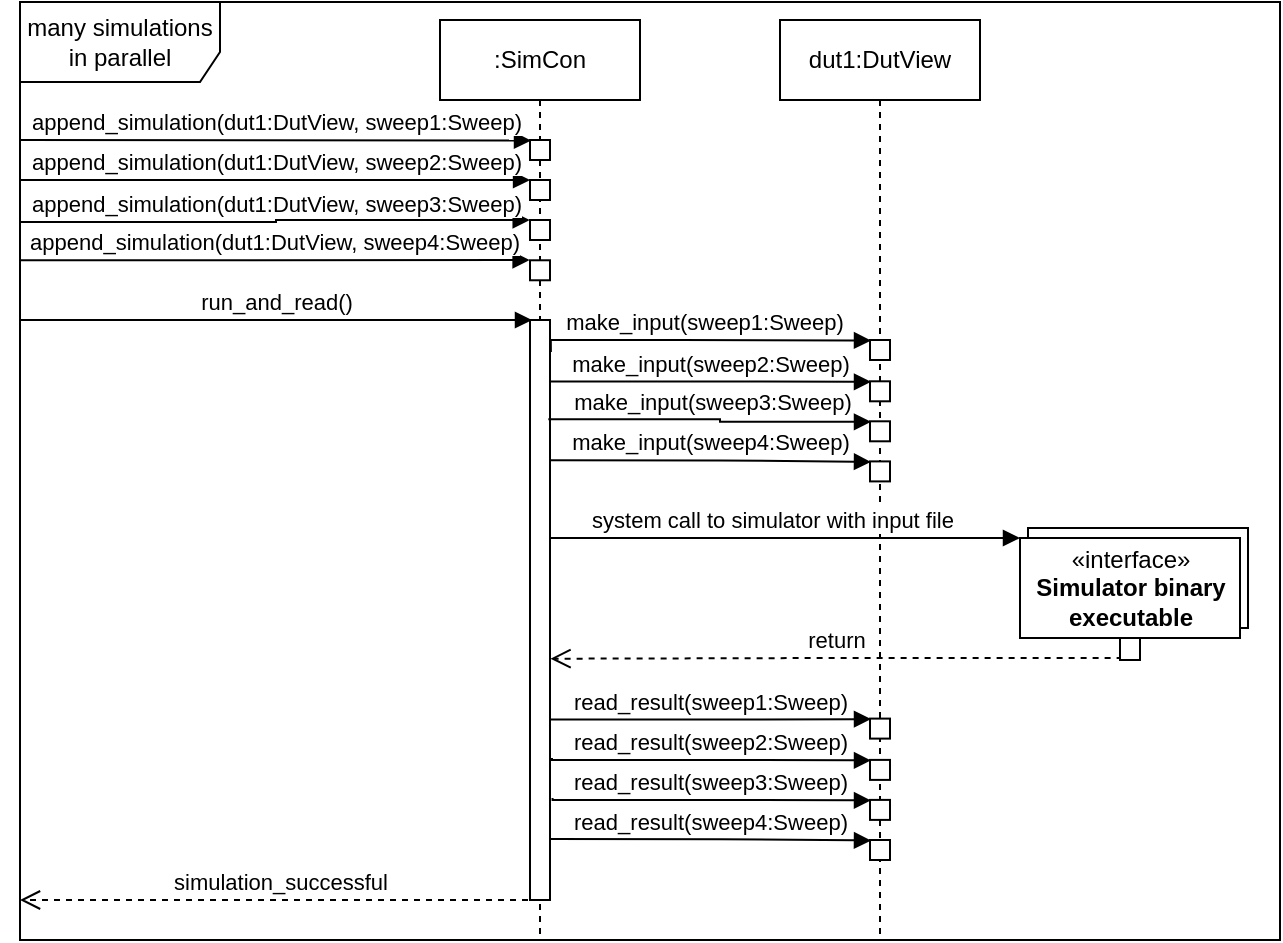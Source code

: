 <mxfile version="15.4.0" type="device"><diagram id="iSnUN6U6EYbu0-SaAqe6" name="Page-1"><mxGraphModel dx="1246" dy="680" grid="1" gridSize="10" guides="1" tooltips="1" connect="1" arrows="1" fold="1" page="1" pageScale="1" pageWidth="850" pageHeight="1100" math="0" shadow="0"><root><mxCell id="0"/><mxCell id="1" parent="0"/><mxCell id="9-Bo1mmOojWO1LiQ-vEj-42" value="many simulations in parallel" style="shape=umlFrame;whiteSpace=wrap;html=1;width=100;height=40;" parent="1" vertex="1"><mxGeometry x="10" y="11" width="630" height="469" as="geometry"/></mxCell><mxCell id="9-Bo1mmOojWO1LiQ-vEj-3" value="run_and_read()" style="html=1;verticalAlign=bottom;endArrow=block;rounded=0;edgeStyle=orthogonalEdgeStyle;" parent="1" edge="1"><mxGeometry width="80" relative="1" as="geometry"><mxPoint x="10" y="170" as="sourcePoint"/><mxPoint x="266" y="170" as="targetPoint"/><Array as="points"><mxPoint x="266" y="170"/></Array></mxGeometry></mxCell><mxCell id="9-Bo1mmOojWO1LiQ-vEj-4" value="append_simulation(dut1:DutView, sweep1:Sweep)" style="html=1;verticalAlign=bottom;endArrow=block;rounded=0;edgeStyle=orthogonalEdgeStyle;entryX=0.05;entryY=0.025;entryDx=0;entryDy=0;entryPerimeter=0;" parent="1" target="9-Bo1mmOojWO1LiQ-vEj-10" edge="1"><mxGeometry width="80" relative="1" as="geometry"><mxPoint x="10" y="80" as="sourcePoint"/><mxPoint x="250" y="110" as="targetPoint"/><Array as="points"><mxPoint x="10" y="80"/></Array></mxGeometry></mxCell><mxCell id="9-Bo1mmOojWO1LiQ-vEj-6" value="append_simulation(dut1:DutView, sweep2:Sweep)" style="html=1;verticalAlign=bottom;endArrow=block;rounded=0;edgeStyle=orthogonalEdgeStyle;entryX=0.003;entryY=0;entryDx=0;entryDy=0;entryPerimeter=0;" parent="1" target="9-Bo1mmOojWO1LiQ-vEj-11" edge="1"><mxGeometry width="80" relative="1" as="geometry"><mxPoint x="10" y="100" as="sourcePoint"/><mxPoint x="170" y="100" as="targetPoint"/><Array as="points"><mxPoint x="190" y="100"/><mxPoint x="190" y="100"/></Array><mxPoint as="offset"/></mxGeometry></mxCell><mxCell id="9-Bo1mmOojWO1LiQ-vEj-7" value="append_simulation(dut1:DutView, sweep3:Sweep)" style="html=1;verticalAlign=bottom;endArrow=block;rounded=0;edgeStyle=orthogonalEdgeStyle;entryX=-0.015;entryY=0.002;entryDx=0;entryDy=0;entryPerimeter=0;" parent="1" target="9-Bo1mmOojWO1LiQ-vEj-12" edge="1"><mxGeometry width="80" relative="1" as="geometry"><mxPoint x="10" y="121" as="sourcePoint"/><mxPoint x="250" y="120" as="targetPoint"/><Array as="points"><mxPoint x="138" y="121"/><mxPoint x="265" y="120"/></Array><mxPoint as="offset"/></mxGeometry></mxCell><mxCell id="9-Bo1mmOojWO1LiQ-vEj-8" value="append_simulation(dut1:DutView, sweep4:Sweep)" style="html=1;verticalAlign=bottom;endArrow=block;rounded=0;edgeStyle=orthogonalEdgeStyle;entryX=-0.02;entryY=-0.017;entryDx=0;entryDy=0;entryPerimeter=0;" parent="1" target="9-Bo1mmOojWO1LiQ-vEj-13" edge="1"><mxGeometry width="80" relative="1" as="geometry"><mxPoint x="10" y="140.14" as="sourcePoint"/><mxPoint x="250" y="140.14" as="targetPoint"/><Array as="points"><mxPoint x="265" y="140"/></Array><mxPoint as="offset"/></mxGeometry></mxCell><mxCell id="9-Bo1mmOojWO1LiQ-vEj-9" value=":SimCon" style="shape=umlLifeline;perimeter=lifelinePerimeter;whiteSpace=wrap;html=1;container=1;collapsible=0;recursiveResize=0;outlineConnect=0;" parent="1" vertex="1"><mxGeometry x="220" y="20" width="100" height="460" as="geometry"/></mxCell><mxCell id="9-Bo1mmOojWO1LiQ-vEj-10" value="" style="html=1;points=[];perimeter=orthogonalPerimeter;" parent="9-Bo1mmOojWO1LiQ-vEj-9" vertex="1"><mxGeometry x="45" y="60" width="10" height="10" as="geometry"/></mxCell><mxCell id="9-Bo1mmOojWO1LiQ-vEj-11" value="" style="html=1;points=[];perimeter=orthogonalPerimeter;" parent="9-Bo1mmOojWO1LiQ-vEj-9" vertex="1"><mxGeometry x="45" y="80" width="10" height="10" as="geometry"/></mxCell><mxCell id="9-Bo1mmOojWO1LiQ-vEj-12" value="" style="html=1;points=[];perimeter=orthogonalPerimeter;" parent="9-Bo1mmOojWO1LiQ-vEj-9" vertex="1"><mxGeometry x="45" y="100" width="10" height="10" as="geometry"/></mxCell><mxCell id="9-Bo1mmOojWO1LiQ-vEj-13" value="" style="html=1;points=[];perimeter=orthogonalPerimeter;" parent="9-Bo1mmOojWO1LiQ-vEj-9" vertex="1"><mxGeometry x="45" y="120.14" width="10" height="10" as="geometry"/></mxCell><mxCell id="9-Bo1mmOojWO1LiQ-vEj-17" value="" style="html=1;points=[];perimeter=orthogonalPerimeter;" parent="9-Bo1mmOojWO1LiQ-vEj-9" vertex="1"><mxGeometry x="45" y="150" width="10" height="290" as="geometry"/></mxCell><mxCell id="9-Bo1mmOojWO1LiQ-vEj-18" value="dut1:DutView" style="shape=umlLifeline;perimeter=lifelinePerimeter;whiteSpace=wrap;html=1;container=1;collapsible=0;recursiveResize=0;outlineConnect=0;" parent="1" vertex="1"><mxGeometry x="390" y="20" width="100" height="460" as="geometry"/></mxCell><mxCell id="9-Bo1mmOojWO1LiQ-vEj-20" value="" style="html=1;points=[];perimeter=orthogonalPerimeter;" parent="9-Bo1mmOojWO1LiQ-vEj-18" vertex="1"><mxGeometry x="45" y="160" width="10" height="10" as="geometry"/></mxCell><mxCell id="9-Bo1mmOojWO1LiQ-vEj-25" value="" style="html=1;points=[];perimeter=orthogonalPerimeter;" parent="9-Bo1mmOojWO1LiQ-vEj-18" vertex="1"><mxGeometry x="45" y="220.7" width="10" height="10" as="geometry"/></mxCell><mxCell id="9-Bo1mmOojWO1LiQ-vEj-23" value="" style="html=1;points=[];perimeter=orthogonalPerimeter;" parent="9-Bo1mmOojWO1LiQ-vEj-18" vertex="1"><mxGeometry x="45" y="200.65" width="10" height="10" as="geometry"/></mxCell><mxCell id="9-Bo1mmOojWO1LiQ-vEj-21" value="" style="html=1;points=[];perimeter=orthogonalPerimeter;" parent="9-Bo1mmOojWO1LiQ-vEj-18" vertex="1"><mxGeometry x="45" y="180.65" width="10" height="10" as="geometry"/></mxCell><mxCell id="9-Bo1mmOojWO1LiQ-vEj-32" value="" style="html=1;points=[];perimeter=orthogonalPerimeter;" parent="9-Bo1mmOojWO1LiQ-vEj-18" vertex="1"><mxGeometry x="45" y="349.3" width="10" height="10" as="geometry"/></mxCell><mxCell id="9-Bo1mmOojWO1LiQ-vEj-33" value="" style="html=1;points=[];perimeter=orthogonalPerimeter;" parent="9-Bo1mmOojWO1LiQ-vEj-18" vertex="1"><mxGeometry x="45" y="410" width="10" height="10" as="geometry"/></mxCell><mxCell id="9-Bo1mmOojWO1LiQ-vEj-36" value="" style="html=1;points=[];perimeter=orthogonalPerimeter;" parent="9-Bo1mmOojWO1LiQ-vEj-18" vertex="1"><mxGeometry x="45" y="389.95" width="10" height="10" as="geometry"/></mxCell><mxCell id="9-Bo1mmOojWO1LiQ-vEj-38" value="" style="html=1;points=[];perimeter=orthogonalPerimeter;" parent="9-Bo1mmOojWO1LiQ-vEj-18" vertex="1"><mxGeometry x="45" y="369.95" width="10" height="10" as="geometry"/></mxCell><mxCell id="9-Bo1mmOojWO1LiQ-vEj-19" value="make_input(sweep1:Sweep)" style="html=1;verticalAlign=bottom;endArrow=block;rounded=0;edgeStyle=orthogonalEdgeStyle;entryX=0.05;entryY=0.025;entryDx=0;entryDy=0;entryPerimeter=0;exitX=1.044;exitY=0.055;exitDx=0;exitDy=0;exitPerimeter=0;" parent="1" source="9-Bo1mmOojWO1LiQ-vEj-17" target="9-Bo1mmOojWO1LiQ-vEj-20" edge="1"><mxGeometry width="80" relative="1" as="geometry"><mxPoint x="260" y="180" as="sourcePoint"/><mxPoint x="390" y="210" as="targetPoint"/><Array as="points"><mxPoint x="275" y="180"/><mxPoint x="340" y="180"/></Array></mxGeometry></mxCell><mxCell id="9-Bo1mmOojWO1LiQ-vEj-27" value="«interface»&lt;br&gt;&lt;b&gt;Simulator binary&lt;br&gt;executable&lt;br&gt;&lt;/b&gt;" style="html=1;" parent="1" vertex="1"><mxGeometry x="514" y="274" width="110" height="50" as="geometry"/></mxCell><mxCell id="9-Bo1mmOojWO1LiQ-vEj-28" value="«interface»&lt;br&gt;&lt;b&gt;Simulator binary&lt;br&gt;executable&lt;br&gt;&lt;/b&gt;" style="html=1;" parent="1" vertex="1"><mxGeometry x="510" y="279" width="110" height="50" as="geometry"/></mxCell><mxCell id="9-Bo1mmOojWO1LiQ-vEj-30" value="system call to simulator with input file" style="html=1;verticalAlign=bottom;endArrow=block;rounded=0;edgeStyle=orthogonalEdgeStyle;exitX=0.976;exitY=0.596;exitDx=0;exitDy=0;exitPerimeter=0;entryX=0;entryY=0;entryDx=0;entryDy=0;" parent="1" target="9-Bo1mmOojWO1LiQ-vEj-28" edge="1"><mxGeometry width="80" relative="1" as="geometry"><mxPoint x="275" y="291.32" as="sourcePoint"/><mxPoint x="360.24" y="290" as="targetPoint"/><Array as="points"><mxPoint x="275.24" y="279"/></Array></mxGeometry></mxCell><mxCell id="9-Bo1mmOojWO1LiQ-vEj-31" value="" style="html=1;points=[];perimeter=orthogonalPerimeter;" parent="1" vertex="1"><mxGeometry x="560" y="329" width="10" height="11" as="geometry"/></mxCell><mxCell id="9-Bo1mmOojWO1LiQ-vEj-40" value="return" style="html=1;verticalAlign=bottom;endArrow=open;dashed=1;endSize=8;rounded=0;edgeStyle=orthogonalEdgeStyle;entryX=1.025;entryY=0.584;entryDx=0;entryDy=0;entryPerimeter=0;exitX=0.001;exitY=1.028;exitDx=0;exitDy=0;exitPerimeter=0;" parent="1" target="9-Bo1mmOojWO1LiQ-vEj-17" edge="1" source="9-Bo1mmOojWO1LiQ-vEj-31"><mxGeometry relative="1" as="geometry"><mxPoint x="560" y="340" as="sourcePoint"/><mxPoint x="280" y="340" as="targetPoint"/><Array as="points"><mxPoint x="560" y="339"/><mxPoint x="417" y="339"/></Array></mxGeometry></mxCell><mxCell id="9-Bo1mmOojWO1LiQ-vEj-41" value="simulation_successful" style="html=1;verticalAlign=bottom;endArrow=open;dashed=1;endSize=8;rounded=0;edgeStyle=orthogonalEdgeStyle;" parent="1" edge="1"><mxGeometry relative="1" as="geometry"><mxPoint x="270" y="460" as="sourcePoint"/><mxPoint x="10" y="460" as="targetPoint"/></mxGeometry></mxCell><mxCell id="9-Bo1mmOojWO1LiQ-vEj-22" value="make_input(sweep2:Sweep)" style="html=1;verticalAlign=bottom;endArrow=block;rounded=0;edgeStyle=orthogonalEdgeStyle;entryX=0.05;entryY=0.025;entryDx=0;entryDy=0;entryPerimeter=0;exitX=0.97;exitY=0.106;exitDx=0;exitDy=0;exitPerimeter=0;" parent="1" target="9-Bo1mmOojWO1LiQ-vEj-21" edge="1" source="9-Bo1mmOojWO1LiQ-vEj-17"><mxGeometry width="80" relative="1" as="geometry"><mxPoint x="295.44" y="200.0" as="sourcePoint"/><mxPoint x="410" y="230.65" as="targetPoint"/><Array as="points"><mxPoint x="275" y="200"/><mxPoint x="360" y="200"/><mxPoint x="360" y="201"/></Array></mxGeometry></mxCell><mxCell id="9-Bo1mmOojWO1LiQ-vEj-24" value="make_input(sweep3:Sweep)" style="html=1;verticalAlign=bottom;endArrow=block;rounded=0;edgeStyle=orthogonalEdgeStyle;entryX=0.05;entryY=0.025;entryDx=0;entryDy=0;entryPerimeter=0;exitX=0.916;exitY=0.171;exitDx=0;exitDy=0;exitPerimeter=0;" parent="1" target="9-Bo1mmOojWO1LiQ-vEj-23" edge="1" source="9-Bo1mmOojWO1LiQ-vEj-17"><mxGeometry width="80" relative="1" as="geometry"><mxPoint x="295.44" y="220.0" as="sourcePoint"/><mxPoint x="410" y="250.65" as="targetPoint"/><Array as="points"><mxPoint x="360" y="220"/><mxPoint x="360" y="221"/></Array></mxGeometry></mxCell><mxCell id="9-Bo1mmOojWO1LiQ-vEj-26" value="make_input(sweep4:Sweep)" style="html=1;verticalAlign=bottom;endArrow=block;rounded=0;edgeStyle=orthogonalEdgeStyle;entryX=0.05;entryY=0.025;entryDx=0;entryDy=0;entryPerimeter=0;exitX=0.997;exitY=0.242;exitDx=0;exitDy=0;exitPerimeter=0;" parent="1" target="9-Bo1mmOojWO1LiQ-vEj-25" edge="1" source="9-Bo1mmOojWO1LiQ-vEj-17"><mxGeometry width="80" relative="1" as="geometry"><mxPoint x="295.44" y="240.05" as="sourcePoint"/><mxPoint x="410" y="270.7" as="targetPoint"/><Array as="points"><mxPoint x="360" y="240"/></Array></mxGeometry></mxCell><mxCell id="9-Bo1mmOojWO1LiQ-vEj-39" value="read_result(sweep1:Sweep)" style="html=1;verticalAlign=bottom;endArrow=block;rounded=0;edgeStyle=orthogonalEdgeStyle;entryX=0.05;entryY=0.025;entryDx=0;entryDy=0;entryPerimeter=0;exitX=1.023;exitY=0.689;exitDx=0;exitDy=0;exitPerimeter=0;" parent="1" target="9-Bo1mmOojWO1LiQ-vEj-32" edge="1" source="9-Bo1mmOojWO1LiQ-vEj-17"><mxGeometry width="80" relative="1" as="geometry"><mxPoint x="295.44" y="373.05" as="sourcePoint"/><mxPoint x="410" y="399.3" as="targetPoint"/><Array as="points"><mxPoint x="350" y="370"/><mxPoint x="426" y="370"/></Array></mxGeometry></mxCell><mxCell id="9-Bo1mmOojWO1LiQ-vEj-37" value="read_result(sweep2:Sweep)" style="html=1;verticalAlign=bottom;endArrow=block;rounded=0;edgeStyle=orthogonalEdgeStyle;entryX=0.05;entryY=0.025;entryDx=0;entryDy=0;entryPerimeter=0;exitX=1.099;exitY=0.755;exitDx=0;exitDy=0;exitPerimeter=0;" parent="1" target="9-Bo1mmOojWO1LiQ-vEj-38" edge="1" source="9-Bo1mmOojWO1LiQ-vEj-17"><mxGeometry width="80" relative="1" as="geometry"><mxPoint x="295.44" y="389.3" as="sourcePoint"/><mxPoint x="50" y="399.95" as="targetPoint"/><Array as="points"><mxPoint x="276" y="390"/><mxPoint x="360" y="390"/></Array></mxGeometry></mxCell><mxCell id="9-Bo1mmOojWO1LiQ-vEj-35" value="read_result(sweep3:Sweep)" style="html=1;verticalAlign=bottom;endArrow=block;rounded=0;edgeStyle=orthogonalEdgeStyle;entryX=0.05;entryY=0.025;entryDx=0;entryDy=0;entryPerimeter=0;exitX=1.126;exitY=0.824;exitDx=0;exitDy=0;exitPerimeter=0;" parent="1" target="9-Bo1mmOojWO1LiQ-vEj-36" edge="1" source="9-Bo1mmOojWO1LiQ-vEj-17"><mxGeometry width="80" relative="1" as="geometry"><mxPoint x="295.44" y="409.3" as="sourcePoint"/><mxPoint x="50" y="419.95" as="targetPoint"/><Array as="points"><mxPoint x="276" y="410"/><mxPoint x="360" y="410"/></Array></mxGeometry></mxCell><mxCell id="9-Bo1mmOojWO1LiQ-vEj-34" value="read_result(sweep4:Sweep)" style="html=1;verticalAlign=bottom;endArrow=block;rounded=0;edgeStyle=orthogonalEdgeStyle;entryX=0.05;entryY=0.025;entryDx=0;entryDy=0;entryPerimeter=0;exitX=1.005;exitY=0.895;exitDx=0;exitDy=0;exitPerimeter=0;" parent="1" target="9-Bo1mmOojWO1LiQ-vEj-33" edge="1" source="9-Bo1mmOojWO1LiQ-vEj-17"><mxGeometry width="80" relative="1" as="geometry"><mxPoint x="295.44" y="429.35" as="sourcePoint"/><mxPoint x="50" y="440" as="targetPoint"/><Array as="points"><mxPoint x="360" y="430"/></Array></mxGeometry></mxCell></root></mxGraphModel></diagram></mxfile>